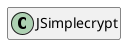 @startuml
set namespaceSeparator \\
hide members
hide << alias >> circle

class JSimplecrypt
@enduml
